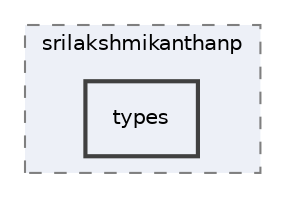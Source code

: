 digraph "D:/source/srilakshmikanthanp/libfiglet/src/srilakshmikanthanp/types"
{
 // LATEX_PDF_SIZE
  edge [fontname="Helvetica",fontsize="10",labelfontname="Helvetica",labelfontsize="10"];
  node [fontname="Helvetica",fontsize="10",shape=record];
  compound=true
  subgraph clusterdir_93f0c05ce9d266791f30f3a707625e27 {
    graph [ bgcolor="#edf0f7", pencolor="grey50", style="filled,dashed,", label="srilakshmikanthanp", fontname="Helvetica", fontsize="10", URL="dir_93f0c05ce9d266791f30f3a707625e27.html"]
  dir_e8fe6b248cc7ea74d1bc4678d5a547cd [shape=box, label="types", style="filled,bold,", fillcolor="#edf0f7", color="grey25", URL="dir_e8fe6b248cc7ea74d1bc4678d5a547cd.html"];
  }
}
